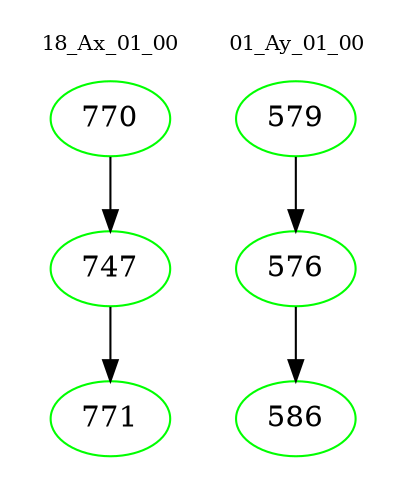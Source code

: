 digraph{
subgraph cluster_0 {
color = white
label = "18_Ax_01_00";
fontsize=10;
T0_770 [label="770", color="green"]
T0_770 -> T0_747 [color="black"]
T0_747 [label="747", color="green"]
T0_747 -> T0_771 [color="black"]
T0_771 [label="771", color="green"]
}
subgraph cluster_1 {
color = white
label = "01_Ay_01_00";
fontsize=10;
T1_579 [label="579", color="green"]
T1_579 -> T1_576 [color="black"]
T1_576 [label="576", color="green"]
T1_576 -> T1_586 [color="black"]
T1_586 [label="586", color="green"]
}
}
